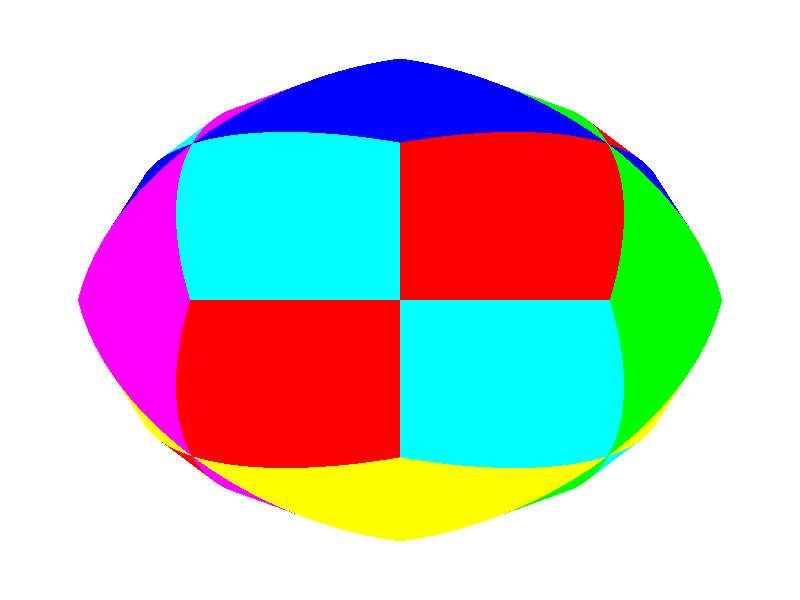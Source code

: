 /*
	Create intersections of various cylinder configurations
*/

/* Cylinder configuration */
#declare CYLINDER = 1; // Tetrahedron vertices
#declare CYLINDER = 2; // Octagon vertices
#declare CYLINDER = 3; // Center of cube faces
#declare CYLINDER = 4; // Two perpendicular lines
#declare CYLINDER = 5; // Opposite midpoints of cube edges
#declare CYLINDER = 6; // Midpoint of dodecahedron faces
#declare CYLINDER = 7; // Icoshedron vertices
#declare CYLINDER = 8; // Docdecahedron vertices

#declare CYLINDER = 5;
#declare INTERSECT = 0; // 0 for intersection, 1 for no intersection
#declare RADIUS = 0.5; // Cylinder radius

#if (INTERSECT = 0)
   #declare RR = 1.25; // Distance of camera
   #declare LL = 1.1;  // Extension of cylinders
#else
   #declare RR = 4;
   #declare LL = 10;
#end

// Three different camera positions
#switch (clock)
#case (0)
   #declare VP = <RR,0,0>;
   #break
#case (1)
   #declare VP = <RR,RR,0> / sqrt(2);
   #break
#case (2)
   #declare VP = <RR,RR,RR> / sqrt(3);
   #break
#end
#declare VU = <0,0,1>;
#declare VD = vnormalize(-VP);
#declare VR = vnormalize(vcross(VD,VU));
camera {
   location VP
   up y
   right x
   angle 60
   sky VU
   look_at VP + VD
}

background { color rgb <1,1,1> }

global_settings {
   ambient_light rgb <0.5,0.5,0.5>
   assumed_gamma 1.0
}

light_source {
   VP + 2*VU + VR
   color rgb <1,1,1>
}

#declare THEFINISH = finish {
   diffuse 0.2
   specular 0.5
}

#if (CYLINDER = 1) // Tetrahedron, same as through the vertices of a cube
#if (INTERSECT = 0) intersection { #else union { #end
	cylinder {
		LL*<-1,-1,-1>, LL*<1,1,1>, RADIUS
		texture { pigment { color rgb <1,0,0> } finish { THEFINISH } }
	}
   cylinder {
      LL*<1,-1,1>, LL*<-1,1,-1>, RADIUS
      texture { pigment { color rgb <1,1,0> } finish { THEFINISH } }
   }
   cylinder {
      LL*<-1,1,1>, LL*<1,-1,-1>, RADIUS
      texture { pigment { color rgb <0,0,1> } finish { THEFINISH } }
   }
   cylinder {
      LL*<1,1,-1>, LL*<-1,-1,1>, RADIUS
      texture { pigment { color rgb <0,1,0> } finish { THEFINISH } }
   }
}
#end

#if (CYLINDER = 2) // Octahedron vertices
#declare AA = 1 / sqrt(2);
#declare BB = 1; 
#if (INTERSECT = 0) intersection { #else union { #end
   cylinder {
      LL*<-AA,0,AA>, LL*<AA,0,-AA>, RADIUS
      texture { pigment { color rgb <1,0,0> } finish { THEFINISH } }
   }
   cylinder {
      LL*<0,BB,0>, LL*<0,-BB,0>, RADIUS
      texture { pigment { color rgb <0,1,0> } finish { THEFINISH } }
   }
   cylinder {
      LL*<AA,0,AA>, LL*<-AA,0,-AA>, RADIUS
      texture { pigment { color rgb <0,0,1> } finish { THEFINISH } }
   }
}
#end

#if (CYLINDER = 3) // Cube faces
#if (INTERSECT = 0) intersection { #else union { #end
   cylinder {
      LL*<-1,0,0>, LL*<1,0,0>, RADIUS
      texture { pigment { color rgb <1,0,0> } finish { THEFINISH } }
   }
   cylinder {
      LL*<0,-1,0>, LL*<0,1,0>, RADIUS
      texture { pigment { color rgb <1,1,0> } finish { THEFINISH } }
   }
   cylinder {
      LL*<0,0,-1>, LL*<0,0,1>, RADIUS
      texture { pigment { color rgb <0,0,1> } finish { THEFINISH } }
   }
}
#end

#if (CYLINDER = 4) // 2 perpendicular lines
#if (INTERSECT = 0) intersection { #else union { #end
   cylinder {
      LL*<-1,0,0>, LL*<1,0,0>, RADIUS
      texture { pigment { color rgb <1,0,0> } finish { THEFINISH } }
   }
   cylinder {
      LL*<0,-1,0>, LL*<0,1,0>, RADIUS
      texture { pigment { color rgb <0,0,1> } finish { THEFINISH } }
   }
}
#end

#if (CYLINDER = 5) // Diagonals of cube
#if (INTERSECT = 0) intersection { #else union { #end
   cylinder {
      LL*<0,-1,-1>, LL*<0,1,1>, RADIUS
      texture { pigment { color rgb <1,0,0> } finish { THEFINISH } }
   }
   cylinder {
      LL*<-1,0,-1>, LL*<1,0,1>, RADIUS
      texture { pigment { color rgb <1,1,0> } finish { THEFINISH } }
   }
   cylinder {
      LL*<1,0,-1>, LL*<-1,0,1>, RADIUS
      texture { pigment { color rgb <0,0,1> } finish { THEFINISH } }
   }
   cylinder {
      LL*<0,-1,1>, LL*<0,1,-1>, RADIUS
      texture { pigment { color rgb <0,1,1> } finish { THEFINISH } }
   }
   cylinder {
      LL*<-1,-1,0>, LL*<1,1,0>, RADIUS
      texture { pigment { color rgb <0,1,0> } finish { THEFINISH } }
   }
   cylinder {
      LL*<-1,1,0>, LL*<1,-1,0>, RADIUS
      texture { pigment { color rgb <1,0,1> } finish { THEFINISH } }
   }
}
#end

#if (CYLINDER = 6) // Dodecahredron face midpoints
#declare PHI = (sqrt(5)-1) / 2;
#declare AA = 4*(1+2*PHI)/10;
#declare BB = 4*(1-PHI);
#if (INTERSECT = 0) intersection { #else union { #end
   cylinder {
      LL*<0,-AA,BB>, LL*<0,AA,-BB>, RADIUS
      texture { pigment { color rgb <1,0,0> } finish { THEFINISH } }
   }
   cylinder {
      LL*<-BB,0,AA>, LL*<BB,0,-AA>, RADIUS
      texture { pigment { color rgb <0,0,1> } finish { THEFINISH } }
   }
   cylinder {
      LL*<-AA,-BB,0>, LL*<AA,BB,0>, RADIUS
      texture { pigment { color rgb <0,1,1> } finish { THEFINISH } }
   }
   cylinder {
      LL*<AA,-BB,0>, LL*<-AA,BB,0>, RADIUS
      texture { pigment { color rgb <0,1,0> } finish { THEFINISH } }
   }
   cylinder {
      LL*<BB,0,AA>, LL*<-BB,0,-AA>, RADIUS
      texture { pigment { color rgb <1,0,1> } finish { THEFINISH } }
   }
   cylinder {
      LL*<0,-AA,-BB>, LL*<0,AA,BB>, RADIUS
      texture { pigment { color rgb <1,1,0> } finish { THEFINISH } }
   }
}
#end

#if (CYLINDER = 7) // Icosahedron vertices
#declare AA = (sqrt(5)-1); // 2 * phi
#if (INTERSECT = 0) intersection { #else union { #end
   cylinder {
      LL*<0,1,AA>, LL*<0,-1,-AA>, RADIUS
      texture { pigment { color rgb <1,0,0> } finish { THEFINISH } }
   }
   cylinder {
      LL*<-1,AA,0>, LL*<1,-AA,0>, RADIUS
      texture { pigment { color rgb <0,0,1> } finish { THEFINISH } }
   }
   cylinder {
      LL*<-1,-AA,0>, LL*<1,AA,0>, RADIUS
      texture { pigment { color rgb <0,1,1> } finish { THEFINISH } }
   }
   cylinder {
      LL*<-AA,0,1>, LL*<AA,0,-1>, RADIUS
      texture { pigment { color rgb <0,1,0> } finish { THEFINISH } }
   }
   cylinder {
      LL*<AA,0,1>, LL*<-AA,0,-1>, RADIUS
      texture { pigment { color rgb <1,0,1> } finish { THEFINISH } }
   }
   cylinder {
      LL*<0,-1,AA>, LL*<0,1,-AA>, RADIUS
      texture { pigment { color rgb <1,1,0> } finish { THEFINISH } }
   }
}
#end

#if (CYLINDER = 8) // Dodecahedron vertices
#declare PHI = (sqrt(5)-1)/2;
#declare AA = 3*PHI/2;
#declare BB = 3*(1 - 0.5/PHI);
#declare CC = 3 * 0.5;
#if (INTERSECT = 0) intersection { #else union { #end
   cylinder {
      LL*<-BB,0,CC>, LL*<BB,0,-CC>, RADIUS
      texture { pigment { color rgb <1,0.5,0.5> } finish { THEFINISH } }
   }
   cylinder {
      LL*<BB,0,CC>, LL*<-BB,0,-CC>, RADIUS
      texture { pigment { color rgb <1,1,0.5> } finish { THEFINISH } }
   }
   cylinder {
      LL*<-AA,AA,AA>, LL*<AA,-AA,-AA>, RADIUS
      texture { pigment { color rgb <1,0.5,1> } finish { THEFINISH } }
   }
   cylinder {
      LL*<AA,AA,AA>, LL*<-AA,-AA,-AA>, RADIUS
      texture { pigment { color rgb <0.5,1,0.5> } finish { THEFINISH } }
   }
   cylinder {
      LL*<0,CC,BB>, LL*<0,-CC,-BB>, RADIUS
      texture { pigment { color rgb <0.5,1,1> } finish { THEFINISH } }
   }
   cylinder {
      LL*<0,CC,-BB>, LL*<0,-CC,BB>, RADIUS
      texture { pigment { color rgb <0.5,0.5,1> } finish { THEFINISH } }
   }
   cylinder {
      LL*<-AA,AA,-AA>, LL*<AA,-AA,AA>, RADIUS
      texture { pigment { color rgb <0.25,1,0> } finish { THEFINISH } }
   }
   cylinder {
      LL*<AA,AA,-AA>, LL*<-AA,-AA,AA>, RADIUS
      texture { pigment { color rgb <0,0.25,1> } finish { THEFINISH } }
   }
   cylinder {
      LL*<-CC,-BB,0>, LL*<CC,BB,0>, RADIUS
      texture { pigment { color rgb <1,0.25,0> } finish { THEFINISH } }
   }
   cylinder {
      LL*<-CC,BB,0>, LL*<CC,-BB,0>, RADIUS
      texture { pigment { color rgb <1,0,0.25> } finish { THEFINISH } }
   }
}
#end


